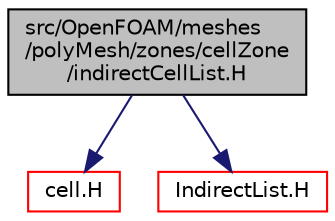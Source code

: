 digraph "src/OpenFOAM/meshes/polyMesh/zones/cellZone/indirectCellList.H"
{
  bgcolor="transparent";
  edge [fontname="Helvetica",fontsize="10",labelfontname="Helvetica",labelfontsize="10"];
  node [fontname="Helvetica",fontsize="10",shape=record];
  Node1 [label="src/OpenFOAM/meshes\l/polyMesh/zones/cellZone\l/indirectCellList.H",height=0.2,width=0.4,color="black", fillcolor="grey75", style="filled", fontcolor="black"];
  Node1 -> Node2 [color="midnightblue",fontsize="10",style="solid",fontname="Helvetica"];
  Node2 [label="cell.H",height=0.2,width=0.4,color="red",URL="$a08481.html"];
  Node1 -> Node3 [color="midnightblue",fontsize="10",style="solid",fontname="Helvetica"];
  Node3 [label="IndirectList.H",height=0.2,width=0.4,color="red",URL="$a07635.html"];
}
